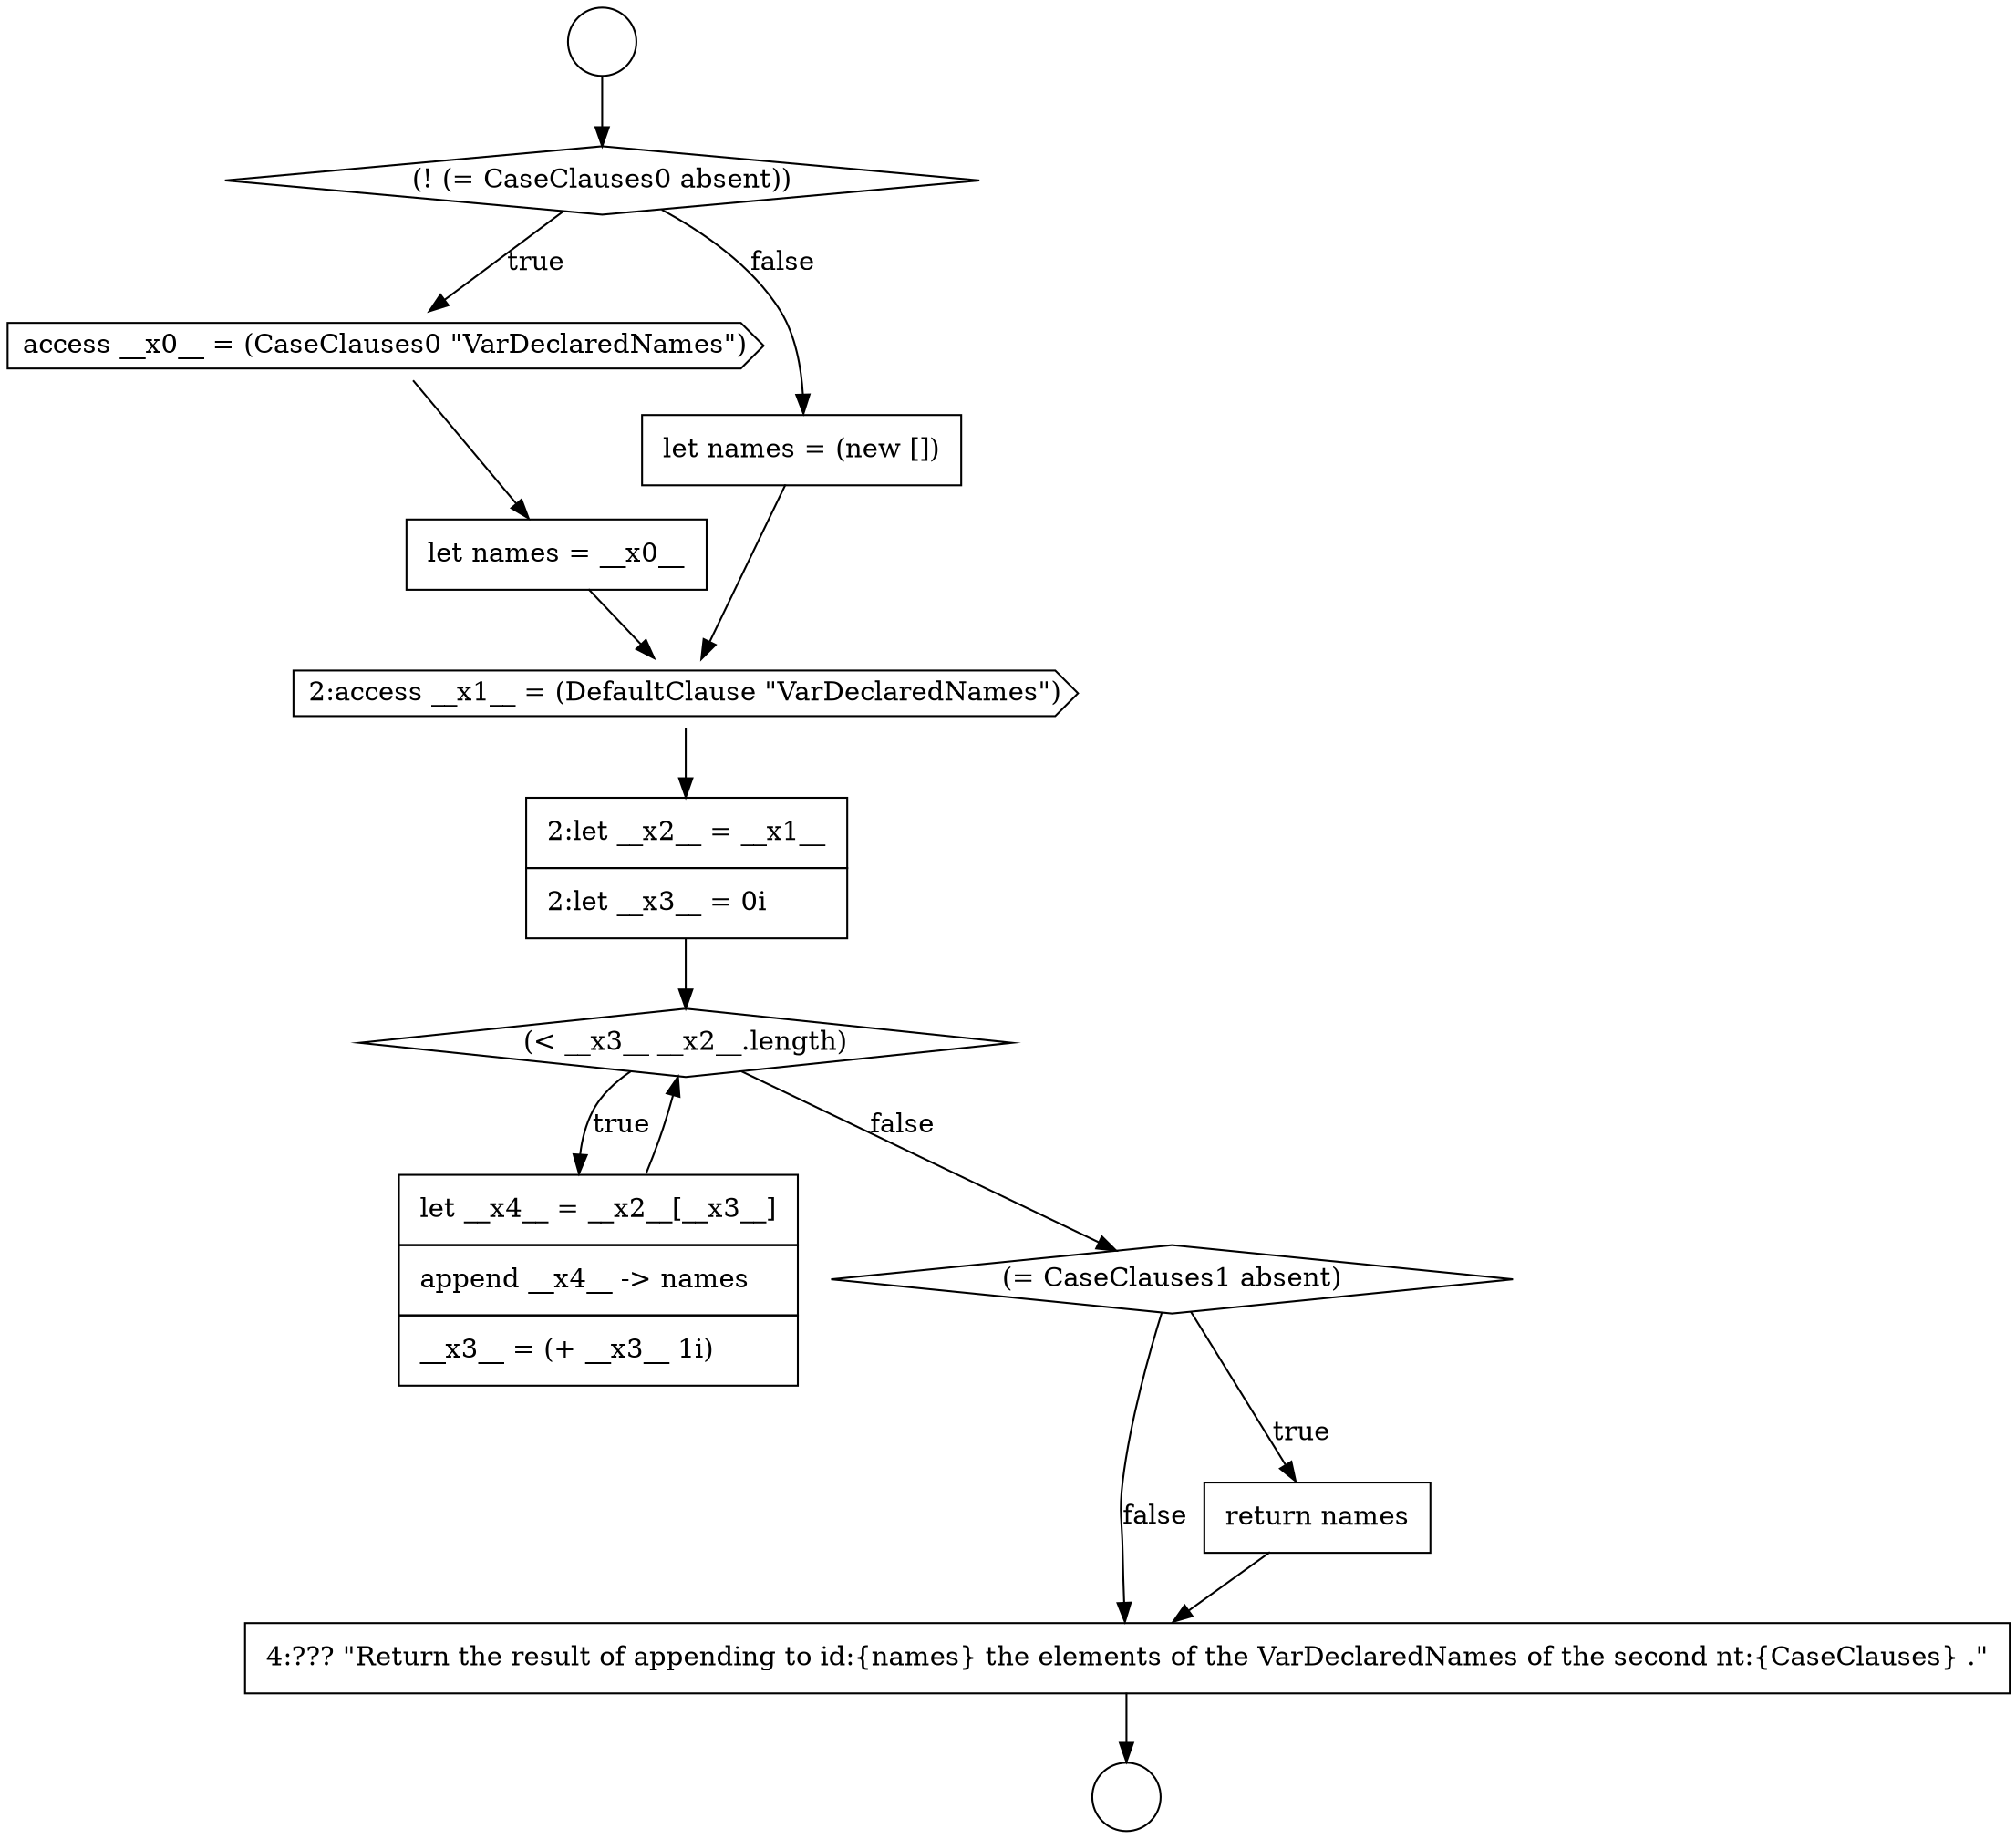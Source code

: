 digraph {
  node8165 [shape=diamond, label=<<font color="black">(= CaseClauses1 absent)</font>> color="black" fillcolor="white" style=filled]
  node8161 [shape=cds, label=<<font color="black">2:access __x1__ = (DefaultClause &quot;VarDeclaredNames&quot;)</font>> color="black" fillcolor="white" style=filled]
  node8158 [shape=cds, label=<<font color="black">access __x0__ = (CaseClauses0 &quot;VarDeclaredNames&quot;)</font>> color="black" fillcolor="white" style=filled]
  node8155 [shape=circle label=" " color="black" fillcolor="white" style=filled]
  node8159 [shape=none, margin=0, label=<<font color="black">
    <table border="0" cellborder="1" cellspacing="0" cellpadding="10">
      <tr><td align="left">let names = __x0__</td></tr>
    </table>
  </font>> color="black" fillcolor="white" style=filled]
  node8164 [shape=none, margin=0, label=<<font color="black">
    <table border="0" cellborder="1" cellspacing="0" cellpadding="10">
      <tr><td align="left">let __x4__ = __x2__[__x3__]</td></tr>
      <tr><td align="left">append __x4__ -&gt; names</td></tr>
      <tr><td align="left">__x3__ = (+ __x3__ 1i)</td></tr>
    </table>
  </font>> color="black" fillcolor="white" style=filled]
  node8167 [shape=none, margin=0, label=<<font color="black">
    <table border="0" cellborder="1" cellspacing="0" cellpadding="10">
      <tr><td align="left">4:??? &quot;Return the result of appending to id:{names} the elements of the VarDeclaredNames of the second nt:{CaseClauses} .&quot;</td></tr>
    </table>
  </font>> color="black" fillcolor="white" style=filled]
  node8156 [shape=circle label=" " color="black" fillcolor="white" style=filled]
  node8160 [shape=none, margin=0, label=<<font color="black">
    <table border="0" cellborder="1" cellspacing="0" cellpadding="10">
      <tr><td align="left">let names = (new [])</td></tr>
    </table>
  </font>> color="black" fillcolor="white" style=filled]
  node8163 [shape=diamond, label=<<font color="black">(&lt; __x3__ __x2__.length)</font>> color="black" fillcolor="white" style=filled]
  node8166 [shape=none, margin=0, label=<<font color="black">
    <table border="0" cellborder="1" cellspacing="0" cellpadding="10">
      <tr><td align="left">return names</td></tr>
    </table>
  </font>> color="black" fillcolor="white" style=filled]
  node8162 [shape=none, margin=0, label=<<font color="black">
    <table border="0" cellborder="1" cellspacing="0" cellpadding="10">
      <tr><td align="left">2:let __x2__ = __x1__</td></tr>
      <tr><td align="left">2:let __x3__ = 0i</td></tr>
    </table>
  </font>> color="black" fillcolor="white" style=filled]
  node8157 [shape=diamond, label=<<font color="black">(! (= CaseClauses0 absent))</font>> color="black" fillcolor="white" style=filled]
  node8155 -> node8157 [ color="black"]
  node8166 -> node8167 [ color="black"]
  node8162 -> node8163 [ color="black"]
  node8158 -> node8159 [ color="black"]
  node8157 -> node8158 [label=<<font color="black">true</font>> color="black"]
  node8157 -> node8160 [label=<<font color="black">false</font>> color="black"]
  node8165 -> node8166 [label=<<font color="black">true</font>> color="black"]
  node8165 -> node8167 [label=<<font color="black">false</font>> color="black"]
  node8161 -> node8162 [ color="black"]
  node8164 -> node8163 [ color="black"]
  node8159 -> node8161 [ color="black"]
  node8167 -> node8156 [ color="black"]
  node8160 -> node8161 [ color="black"]
  node8163 -> node8164 [label=<<font color="black">true</font>> color="black"]
  node8163 -> node8165 [label=<<font color="black">false</font>> color="black"]
}
